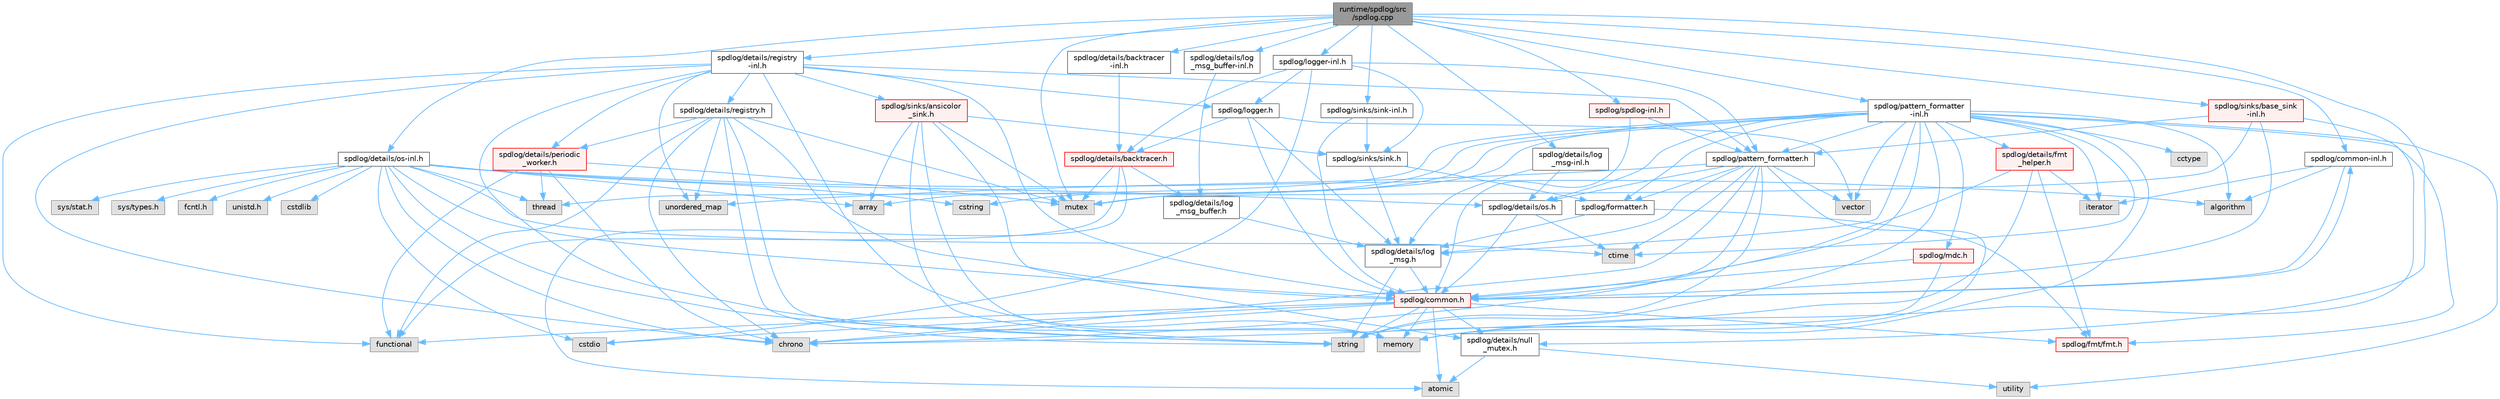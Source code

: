digraph "runtime/spdlog/src/spdlog.cpp"
{
 // LATEX_PDF_SIZE
  bgcolor="transparent";
  edge [fontname=Helvetica,fontsize=10,labelfontname=Helvetica,labelfontsize=10];
  node [fontname=Helvetica,fontsize=10,shape=box,height=0.2,width=0.4];
  Node1 [id="Node000001",label="runtime/spdlog/src\l/spdlog.cpp",height=0.2,width=0.4,color="gray40", fillcolor="grey60", style="filled", fontcolor="black",tooltip=" "];
  Node1 -> Node2 [id="edge1_Node000001_Node000002",color="steelblue1",style="solid",tooltip=" "];
  Node2 [id="Node000002",label="spdlog/common-inl.h",height=0.2,width=0.4,color="grey40", fillcolor="white", style="filled",URL="$common-inl_8h.html",tooltip=" "];
  Node2 -> Node3 [id="edge2_Node000002_Node000003",color="steelblue1",style="solid",tooltip=" "];
  Node3 [id="Node000003",label="spdlog/common.h",height=0.2,width=0.4,color="red", fillcolor="#FFF0F0", style="filled",URL="$common_8h.html",tooltip=" "];
  Node3 -> Node4 [id="edge3_Node000003_Node000004",color="steelblue1",style="solid",tooltip=" "];
  Node4 [id="Node000004",label="spdlog/details/null\l_mutex.h",height=0.2,width=0.4,color="grey40", fillcolor="white", style="filled",URL="$null__mutex_8h.html",tooltip=" "];
  Node4 -> Node5 [id="edge4_Node000004_Node000005",color="steelblue1",style="solid",tooltip=" "];
  Node5 [id="Node000005",label="atomic",height=0.2,width=0.4,color="grey60", fillcolor="#E0E0E0", style="filled",tooltip=" "];
  Node4 -> Node6 [id="edge5_Node000004_Node000006",color="steelblue1",style="solid",tooltip=" "];
  Node6 [id="Node000006",label="utility",height=0.2,width=0.4,color="grey60", fillcolor="#E0E0E0", style="filled",tooltip=" "];
  Node3 -> Node5 [id="edge6_Node000003_Node000005",color="steelblue1",style="solid",tooltip=" "];
  Node3 -> Node8 [id="edge7_Node000003_Node000008",color="steelblue1",style="solid",tooltip=" "];
  Node8 [id="Node000008",label="chrono",height=0.2,width=0.4,color="grey60", fillcolor="#E0E0E0", style="filled",tooltip=" "];
  Node3 -> Node9 [id="edge8_Node000003_Node000009",color="steelblue1",style="solid",tooltip=" "];
  Node9 [id="Node000009",label="cstdio",height=0.2,width=0.4,color="grey60", fillcolor="#E0E0E0", style="filled",tooltip=" "];
  Node3 -> Node11 [id="edge9_Node000003_Node000011",color="steelblue1",style="solid",tooltip=" "];
  Node11 [id="Node000011",label="functional",height=0.2,width=0.4,color="grey60", fillcolor="#E0E0E0", style="filled",tooltip=" "];
  Node3 -> Node13 [id="edge10_Node000003_Node000013",color="steelblue1",style="solid",tooltip=" "];
  Node13 [id="Node000013",label="memory",height=0.2,width=0.4,color="grey60", fillcolor="#E0E0E0", style="filled",tooltip=" "];
  Node3 -> Node14 [id="edge11_Node000003_Node000014",color="steelblue1",style="solid",tooltip=" "];
  Node14 [id="Node000014",label="string",height=0.2,width=0.4,color="grey60", fillcolor="#E0E0E0", style="filled",tooltip=" "];
  Node3 -> Node16 [id="edge12_Node000003_Node000016",color="steelblue1",style="solid",tooltip=" "];
  Node16 [id="Node000016",label="spdlog/fmt/fmt.h",height=0.2,width=0.4,color="red", fillcolor="#FFF0F0", style="filled",URL="$fmt_8h.html",tooltip=" "];
  Node3 -> Node2 [id="edge13_Node000003_Node000002",color="steelblue1",style="solid",tooltip=" "];
  Node2 -> Node171 [id="edge14_Node000002_Node000171",color="steelblue1",style="solid",tooltip=" "];
  Node171 [id="Node000171",label="algorithm",height=0.2,width=0.4,color="grey60", fillcolor="#E0E0E0", style="filled",tooltip=" "];
  Node2 -> Node175 [id="edge15_Node000002_Node000175",color="steelblue1",style="solid",tooltip=" "];
  Node175 [id="Node000175",label="iterator",height=0.2,width=0.4,color="grey60", fillcolor="#E0E0E0", style="filled",tooltip=" "];
  Node1 -> Node176 [id="edge16_Node000001_Node000176",color="steelblue1",style="solid",tooltip=" "];
  Node176 [id="Node000176",label="spdlog/details/backtracer\l-inl.h",height=0.2,width=0.4,color="grey40", fillcolor="white", style="filled",URL="$backtracer-inl_8h.html",tooltip=" "];
  Node176 -> Node177 [id="edge17_Node000176_Node000177",color="steelblue1",style="solid",tooltip=" "];
  Node177 [id="Node000177",label="spdlog/details/backtracer.h",height=0.2,width=0.4,color="red", fillcolor="#FFF0F0", style="filled",URL="$backtracer_8h.html",tooltip=" "];
  Node177 -> Node180 [id="edge18_Node000177_Node000180",color="steelblue1",style="solid",tooltip=" "];
  Node180 [id="Node000180",label="spdlog/details/log\l_msg_buffer.h",height=0.2,width=0.4,color="grey40", fillcolor="white", style="filled",URL="$log__msg__buffer_8h.html",tooltip=" "];
  Node180 -> Node181 [id="edge19_Node000180_Node000181",color="steelblue1",style="solid",tooltip=" "];
  Node181 [id="Node000181",label="spdlog/details/log\l_msg.h",height=0.2,width=0.4,color="grey40", fillcolor="white", style="filled",URL="$log__msg_8h.html",tooltip=" "];
  Node181 -> Node3 [id="edge20_Node000181_Node000003",color="steelblue1",style="solid",tooltip=" "];
  Node181 -> Node14 [id="edge21_Node000181_Node000014",color="steelblue1",style="solid",tooltip=" "];
  Node177 -> Node5 [id="edge22_Node000177_Node000005",color="steelblue1",style="solid",tooltip=" "];
  Node177 -> Node11 [id="edge23_Node000177_Node000011",color="steelblue1",style="solid",tooltip=" "];
  Node177 -> Node182 [id="edge24_Node000177_Node000182",color="steelblue1",style="solid",tooltip=" "];
  Node182 [id="Node000182",label="mutex",height=0.2,width=0.4,color="grey60", fillcolor="#E0E0E0", style="filled",tooltip=" "];
  Node1 -> Node183 [id="edge25_Node000001_Node000183",color="steelblue1",style="solid",tooltip=" "];
  Node183 [id="Node000183",label="spdlog/details/log\l_msg-inl.h",height=0.2,width=0.4,color="grey40", fillcolor="white", style="filled",URL="$log__msg-inl_8h.html",tooltip=" "];
  Node183 -> Node181 [id="edge26_Node000183_Node000181",color="steelblue1",style="solid",tooltip=" "];
  Node183 -> Node184 [id="edge27_Node000183_Node000184",color="steelblue1",style="solid",tooltip=" "];
  Node184 [id="Node000184",label="spdlog/details/os.h",height=0.2,width=0.4,color="grey40", fillcolor="white", style="filled",URL="$details_2os_8h.html",tooltip=" "];
  Node184 -> Node185 [id="edge28_Node000184_Node000185",color="steelblue1",style="solid",tooltip=" "];
  Node185 [id="Node000185",label="ctime",height=0.2,width=0.4,color="grey60", fillcolor="#E0E0E0", style="filled",tooltip=" "];
  Node184 -> Node3 [id="edge29_Node000184_Node000003",color="steelblue1",style="solid",tooltip=" "];
  Node1 -> Node186 [id="edge30_Node000001_Node000186",color="steelblue1",style="solid",tooltip=" "];
  Node186 [id="Node000186",label="spdlog/details/log\l_msg_buffer-inl.h",height=0.2,width=0.4,color="grey40", fillcolor="white", style="filled",URL="$log__msg__buffer-inl_8h.html",tooltip=" "];
  Node186 -> Node180 [id="edge31_Node000186_Node000180",color="steelblue1",style="solid",tooltip=" "];
  Node1 -> Node4 [id="edge32_Node000001_Node000004",color="steelblue1",style="solid",tooltip=" "];
  Node1 -> Node187 [id="edge33_Node000001_Node000187",color="steelblue1",style="solid",tooltip=" "];
  Node187 [id="Node000187",label="spdlog/details/os-inl.h",height=0.2,width=0.4,color="grey40", fillcolor="white", style="filled",URL="$os-inl_8h.html",tooltip=" "];
  Node187 -> Node184 [id="edge34_Node000187_Node000184",color="steelblue1",style="solid",tooltip=" "];
  Node187 -> Node3 [id="edge35_Node000187_Node000003",color="steelblue1",style="solid",tooltip=" "];
  Node187 -> Node171 [id="edge36_Node000187_Node000171",color="steelblue1",style="solid",tooltip=" "];
  Node187 -> Node163 [id="edge37_Node000187_Node000163",color="steelblue1",style="solid",tooltip=" "];
  Node163 [id="Node000163",label="array",height=0.2,width=0.4,color="grey60", fillcolor="#E0E0E0", style="filled",tooltip=" "];
  Node187 -> Node8 [id="edge38_Node000187_Node000008",color="steelblue1",style="solid",tooltip=" "];
  Node187 -> Node9 [id="edge39_Node000187_Node000009",color="steelblue1",style="solid",tooltip=" "];
  Node187 -> Node188 [id="edge40_Node000187_Node000188",color="steelblue1",style="solid",tooltip=" "];
  Node188 [id="Node000188",label="cstdlib",height=0.2,width=0.4,color="grey60", fillcolor="#E0E0E0", style="filled",tooltip=" "];
  Node187 -> Node28 [id="edge41_Node000187_Node000028",color="steelblue1",style="solid",tooltip=" "];
  Node28 [id="Node000028",label="cstring",height=0.2,width=0.4,color="grey60", fillcolor="#E0E0E0", style="filled",tooltip=" "];
  Node187 -> Node185 [id="edge42_Node000187_Node000185",color="steelblue1",style="solid",tooltip=" "];
  Node187 -> Node14 [id="edge43_Node000187_Node000014",color="steelblue1",style="solid",tooltip=" "];
  Node187 -> Node189 [id="edge44_Node000187_Node000189",color="steelblue1",style="solid",tooltip=" "];
  Node189 [id="Node000189",label="sys/stat.h",height=0.2,width=0.4,color="grey60", fillcolor="#E0E0E0", style="filled",tooltip=" "];
  Node187 -> Node190 [id="edge45_Node000187_Node000190",color="steelblue1",style="solid",tooltip=" "];
  Node190 [id="Node000190",label="sys/types.h",height=0.2,width=0.4,color="grey60", fillcolor="#E0E0E0", style="filled",tooltip=" "];
  Node187 -> Node191 [id="edge46_Node000187_Node000191",color="steelblue1",style="solid",tooltip=" "];
  Node191 [id="Node000191",label="thread",height=0.2,width=0.4,color="grey60", fillcolor="#E0E0E0", style="filled",tooltip=" "];
  Node187 -> Node192 [id="edge47_Node000187_Node000192",color="steelblue1",style="solid",tooltip=" "];
  Node192 [id="Node000192",label="fcntl.h",height=0.2,width=0.4,color="grey60", fillcolor="#E0E0E0", style="filled",tooltip=" "];
  Node187 -> Node193 [id="edge48_Node000187_Node000193",color="steelblue1",style="solid",tooltip=" "];
  Node193 [id="Node000193",label="unistd.h",height=0.2,width=0.4,color="grey60", fillcolor="#E0E0E0", style="filled",tooltip=" "];
  Node1 -> Node194 [id="edge49_Node000001_Node000194",color="steelblue1",style="solid",tooltip=" "];
  Node194 [id="Node000194",label="spdlog/details/registry\l-inl.h",height=0.2,width=0.4,color="grey40", fillcolor="white", style="filled",URL="$registry-inl_8h.html",tooltip=" "];
  Node194 -> Node195 [id="edge50_Node000194_Node000195",color="steelblue1",style="solid",tooltip=" "];
  Node195 [id="Node000195",label="spdlog/details/registry.h",height=0.2,width=0.4,color="grey40", fillcolor="white", style="filled",URL="$registry_8h.html",tooltip=" "];
  Node195 -> Node3 [id="edge51_Node000195_Node000003",color="steelblue1",style="solid",tooltip=" "];
  Node195 -> Node196 [id="edge52_Node000195_Node000196",color="steelblue1",style="solid",tooltip=" "];
  Node196 [id="Node000196",label="spdlog/details/periodic\l_worker.h",height=0.2,width=0.4,color="red", fillcolor="#FFF0F0", style="filled",URL="$periodic__worker_8h.html",tooltip=" "];
  Node196 -> Node8 [id="edge53_Node000196_Node000008",color="steelblue1",style="solid",tooltip=" "];
  Node196 -> Node11 [id="edge54_Node000196_Node000011",color="steelblue1",style="solid",tooltip=" "];
  Node196 -> Node182 [id="edge55_Node000196_Node000182",color="steelblue1",style="solid",tooltip=" "];
  Node196 -> Node191 [id="edge56_Node000196_Node000191",color="steelblue1",style="solid",tooltip=" "];
  Node195 -> Node8 [id="edge57_Node000195_Node000008",color="steelblue1",style="solid",tooltip=" "];
  Node195 -> Node11 [id="edge58_Node000195_Node000011",color="steelblue1",style="solid",tooltip=" "];
  Node195 -> Node13 [id="edge59_Node000195_Node000013",color="steelblue1",style="solid",tooltip=" "];
  Node195 -> Node182 [id="edge60_Node000195_Node000182",color="steelblue1",style="solid",tooltip=" "];
  Node195 -> Node14 [id="edge61_Node000195_Node000014",color="steelblue1",style="solid",tooltip=" "];
  Node195 -> Node198 [id="edge62_Node000195_Node000198",color="steelblue1",style="solid",tooltip=" "];
  Node198 [id="Node000198",label="unordered_map",height=0.2,width=0.4,color="grey60", fillcolor="#E0E0E0", style="filled",tooltip=" "];
  Node194 -> Node3 [id="edge63_Node000194_Node000003",color="steelblue1",style="solid",tooltip=" "];
  Node194 -> Node196 [id="edge64_Node000194_Node000196",color="steelblue1",style="solid",tooltip=" "];
  Node194 -> Node199 [id="edge65_Node000194_Node000199",color="steelblue1",style="solid",tooltip=" "];
  Node199 [id="Node000199",label="spdlog/logger.h",height=0.2,width=0.4,color="grey40", fillcolor="white", style="filled",URL="$logger_8h.html",tooltip=" "];
  Node199 -> Node3 [id="edge66_Node000199_Node000003",color="steelblue1",style="solid",tooltip=" "];
  Node199 -> Node177 [id="edge67_Node000199_Node000177",color="steelblue1",style="solid",tooltip=" "];
  Node199 -> Node181 [id="edge68_Node000199_Node000181",color="steelblue1",style="solid",tooltip=" "];
  Node199 -> Node179 [id="edge69_Node000199_Node000179",color="steelblue1",style="solid",tooltip=" "];
  Node179 [id="Node000179",label="vector",height=0.2,width=0.4,color="grey60", fillcolor="#E0E0E0", style="filled",tooltip=" "];
  Node194 -> Node200 [id="edge70_Node000194_Node000200",color="steelblue1",style="solid",tooltip=" "];
  Node200 [id="Node000200",label="spdlog/pattern_formatter.h",height=0.2,width=0.4,color="grey40", fillcolor="white", style="filled",URL="$pattern__formatter_8h.html",tooltip=" "];
  Node200 -> Node3 [id="edge71_Node000200_Node000003",color="steelblue1",style="solid",tooltip=" "];
  Node200 -> Node181 [id="edge72_Node000200_Node000181",color="steelblue1",style="solid",tooltip=" "];
  Node200 -> Node184 [id="edge73_Node000200_Node000184",color="steelblue1",style="solid",tooltip=" "];
  Node200 -> Node201 [id="edge74_Node000200_Node000201",color="steelblue1",style="solid",tooltip=" "];
  Node201 [id="Node000201",label="spdlog/formatter.h",height=0.2,width=0.4,color="grey40", fillcolor="white", style="filled",URL="$formatter_8h.html",tooltip=" "];
  Node201 -> Node181 [id="edge75_Node000201_Node000181",color="steelblue1",style="solid",tooltip=" "];
  Node201 -> Node16 [id="edge76_Node000201_Node000016",color="steelblue1",style="solid",tooltip=" "];
  Node200 -> Node8 [id="edge77_Node000200_Node000008",color="steelblue1",style="solid",tooltip=" "];
  Node200 -> Node185 [id="edge78_Node000200_Node000185",color="steelblue1",style="solid",tooltip=" "];
  Node200 -> Node13 [id="edge79_Node000200_Node000013",color="steelblue1",style="solid",tooltip=" "];
  Node200 -> Node14 [id="edge80_Node000200_Node000014",color="steelblue1",style="solid",tooltip=" "];
  Node200 -> Node198 [id="edge81_Node000200_Node000198",color="steelblue1",style="solid",tooltip=" "];
  Node200 -> Node179 [id="edge82_Node000200_Node000179",color="steelblue1",style="solid",tooltip=" "];
  Node194 -> Node202 [id="edge83_Node000194_Node000202",color="steelblue1",style="solid",tooltip=" "];
  Node202 [id="Node000202",label="spdlog/sinks/ansicolor\l_sink.h",height=0.2,width=0.4,color="red", fillcolor="#FFF0F0", style="filled",URL="$ansicolor__sink_8h.html",tooltip=" "];
  Node202 -> Node163 [id="edge84_Node000202_Node000163",color="steelblue1",style="solid",tooltip=" "];
  Node202 -> Node13 [id="edge85_Node000202_Node000013",color="steelblue1",style="solid",tooltip=" "];
  Node202 -> Node182 [id="edge86_Node000202_Node000182",color="steelblue1",style="solid",tooltip=" "];
  Node202 -> Node4 [id="edge87_Node000202_Node000004",color="steelblue1",style="solid",tooltip=" "];
  Node202 -> Node204 [id="edge88_Node000202_Node000204",color="steelblue1",style="solid",tooltip=" "];
  Node204 [id="Node000204",label="spdlog/sinks/sink.h",height=0.2,width=0.4,color="grey40", fillcolor="white", style="filled",URL="$sink_8h.html",tooltip=" "];
  Node204 -> Node181 [id="edge89_Node000204_Node000181",color="steelblue1",style="solid",tooltip=" "];
  Node204 -> Node201 [id="edge90_Node000204_Node000201",color="steelblue1",style="solid",tooltip=" "];
  Node202 -> Node14 [id="edge91_Node000202_Node000014",color="steelblue1",style="solid",tooltip=" "];
  Node194 -> Node8 [id="edge92_Node000194_Node000008",color="steelblue1",style="solid",tooltip=" "];
  Node194 -> Node11 [id="edge93_Node000194_Node000011",color="steelblue1",style="solid",tooltip=" "];
  Node194 -> Node13 [id="edge94_Node000194_Node000013",color="steelblue1",style="solid",tooltip=" "];
  Node194 -> Node14 [id="edge95_Node000194_Node000014",color="steelblue1",style="solid",tooltip=" "];
  Node194 -> Node198 [id="edge96_Node000194_Node000198",color="steelblue1",style="solid",tooltip=" "];
  Node1 -> Node205 [id="edge97_Node000001_Node000205",color="steelblue1",style="solid",tooltip=" "];
  Node205 [id="Node000205",label="spdlog/logger-inl.h",height=0.2,width=0.4,color="grey40", fillcolor="white", style="filled",URL="$logger-inl_8h.html",tooltip=" "];
  Node205 -> Node199 [id="edge98_Node000205_Node000199",color="steelblue1",style="solid",tooltip=" "];
  Node205 -> Node177 [id="edge99_Node000205_Node000177",color="steelblue1",style="solid",tooltip=" "];
  Node205 -> Node200 [id="edge100_Node000205_Node000200",color="steelblue1",style="solid",tooltip=" "];
  Node205 -> Node204 [id="edge101_Node000205_Node000204",color="steelblue1",style="solid",tooltip=" "];
  Node205 -> Node9 [id="edge102_Node000205_Node000009",color="steelblue1",style="solid",tooltip=" "];
  Node1 -> Node206 [id="edge103_Node000001_Node000206",color="steelblue1",style="solid",tooltip=" "];
  Node206 [id="Node000206",label="spdlog/pattern_formatter\l-inl.h",height=0.2,width=0.4,color="grey40", fillcolor="white", style="filled",URL="$pattern__formatter-inl_8h.html",tooltip=" "];
  Node206 -> Node200 [id="edge104_Node000206_Node000200",color="steelblue1",style="solid",tooltip=" "];
  Node206 -> Node207 [id="edge105_Node000206_Node000207",color="steelblue1",style="solid",tooltip=" "];
  Node207 [id="Node000207",label="spdlog/details/fmt\l_helper.h",height=0.2,width=0.4,color="red", fillcolor="#FFF0F0", style="filled",URL="$fmt__helper_8h.html",tooltip=" "];
  Node207 -> Node8 [id="edge106_Node000207_Node000008",color="steelblue1",style="solid",tooltip=" "];
  Node207 -> Node175 [id="edge107_Node000207_Node000175",color="steelblue1",style="solid",tooltip=" "];
  Node207 -> Node3 [id="edge108_Node000207_Node000003",color="steelblue1",style="solid",tooltip=" "];
  Node207 -> Node16 [id="edge109_Node000207_Node000016",color="steelblue1",style="solid",tooltip=" "];
  Node206 -> Node181 [id="edge110_Node000206_Node000181",color="steelblue1",style="solid",tooltip=" "];
  Node206 -> Node184 [id="edge111_Node000206_Node000184",color="steelblue1",style="solid",tooltip=" "];
  Node206 -> Node208 [id="edge112_Node000206_Node000208",color="steelblue1",style="solid",tooltip=" "];
  Node208 [id="Node000208",label="spdlog/mdc.h",height=0.2,width=0.4,color="red", fillcolor="#FFF0F0", style="filled",URL="$mdc_8h.html",tooltip=" "];
  Node208 -> Node14 [id="edge113_Node000208_Node000014",color="steelblue1",style="solid",tooltip=" "];
  Node208 -> Node3 [id="edge114_Node000208_Node000003",color="steelblue1",style="solid",tooltip=" "];
  Node206 -> Node16 [id="edge115_Node000206_Node000016",color="steelblue1",style="solid",tooltip=" "];
  Node206 -> Node201 [id="edge116_Node000206_Node000201",color="steelblue1",style="solid",tooltip=" "];
  Node206 -> Node171 [id="edge117_Node000206_Node000171",color="steelblue1",style="solid",tooltip=" "];
  Node206 -> Node163 [id="edge118_Node000206_Node000163",color="steelblue1",style="solid",tooltip=" "];
  Node206 -> Node210 [id="edge119_Node000206_Node000210",color="steelblue1",style="solid",tooltip=" "];
  Node210 [id="Node000210",label="cctype",height=0.2,width=0.4,color="grey60", fillcolor="#E0E0E0", style="filled",tooltip=" "];
  Node206 -> Node8 [id="edge120_Node000206_Node000008",color="steelblue1",style="solid",tooltip=" "];
  Node206 -> Node28 [id="edge121_Node000206_Node000028",color="steelblue1",style="solid",tooltip=" "];
  Node206 -> Node185 [id="edge122_Node000206_Node000185",color="steelblue1",style="solid",tooltip=" "];
  Node206 -> Node175 [id="edge123_Node000206_Node000175",color="steelblue1",style="solid",tooltip=" "];
  Node206 -> Node13 [id="edge124_Node000206_Node000013",color="steelblue1",style="solid",tooltip=" "];
  Node206 -> Node182 [id="edge125_Node000206_Node000182",color="steelblue1",style="solid",tooltip=" "];
  Node206 -> Node14 [id="edge126_Node000206_Node000014",color="steelblue1",style="solid",tooltip=" "];
  Node206 -> Node191 [id="edge127_Node000206_Node000191",color="steelblue1",style="solid",tooltip=" "];
  Node206 -> Node6 [id="edge128_Node000206_Node000006",color="steelblue1",style="solid",tooltip=" "];
  Node206 -> Node179 [id="edge129_Node000206_Node000179",color="steelblue1",style="solid",tooltip=" "];
  Node1 -> Node211 [id="edge130_Node000001_Node000211",color="steelblue1",style="solid",tooltip=" "];
  Node211 [id="Node000211",label="spdlog/sinks/base_sink\l-inl.h",height=0.2,width=0.4,color="red", fillcolor="#FFF0F0", style="filled",URL="$base__sink-inl_8h.html",tooltip=" "];
  Node211 -> Node3 [id="edge131_Node000211_Node000003",color="steelblue1",style="solid",tooltip=" "];
  Node211 -> Node200 [id="edge132_Node000211_Node000200",color="steelblue1",style="solid",tooltip=" "];
  Node211 -> Node13 [id="edge133_Node000211_Node000013",color="steelblue1",style="solid",tooltip=" "];
  Node211 -> Node182 [id="edge134_Node000211_Node000182",color="steelblue1",style="solid",tooltip=" "];
  Node1 -> Node213 [id="edge135_Node000001_Node000213",color="steelblue1",style="solid",tooltip=" "];
  Node213 [id="Node000213",label="spdlog/sinks/sink-inl.h",height=0.2,width=0.4,color="grey40", fillcolor="white", style="filled",URL="$sink-inl_8h.html",tooltip=" "];
  Node213 -> Node204 [id="edge136_Node000213_Node000204",color="steelblue1",style="solid",tooltip=" "];
  Node213 -> Node3 [id="edge137_Node000213_Node000003",color="steelblue1",style="solid",tooltip=" "];
  Node1 -> Node214 [id="edge138_Node000001_Node000214",color="steelblue1",style="solid",tooltip=" "];
  Node214 [id="Node000214",label="spdlog/spdlog-inl.h",height=0.2,width=0.4,color="red", fillcolor="#FFF0F0", style="filled",URL="$spdlog-inl_8h.html",tooltip=" "];
  Node214 -> Node3 [id="edge139_Node000214_Node000003",color="steelblue1",style="solid",tooltip=" "];
  Node214 -> Node200 [id="edge140_Node000214_Node000200",color="steelblue1",style="solid",tooltip=" "];
  Node1 -> Node182 [id="edge141_Node000001_Node000182",color="steelblue1",style="solid",tooltip=" "];
}
